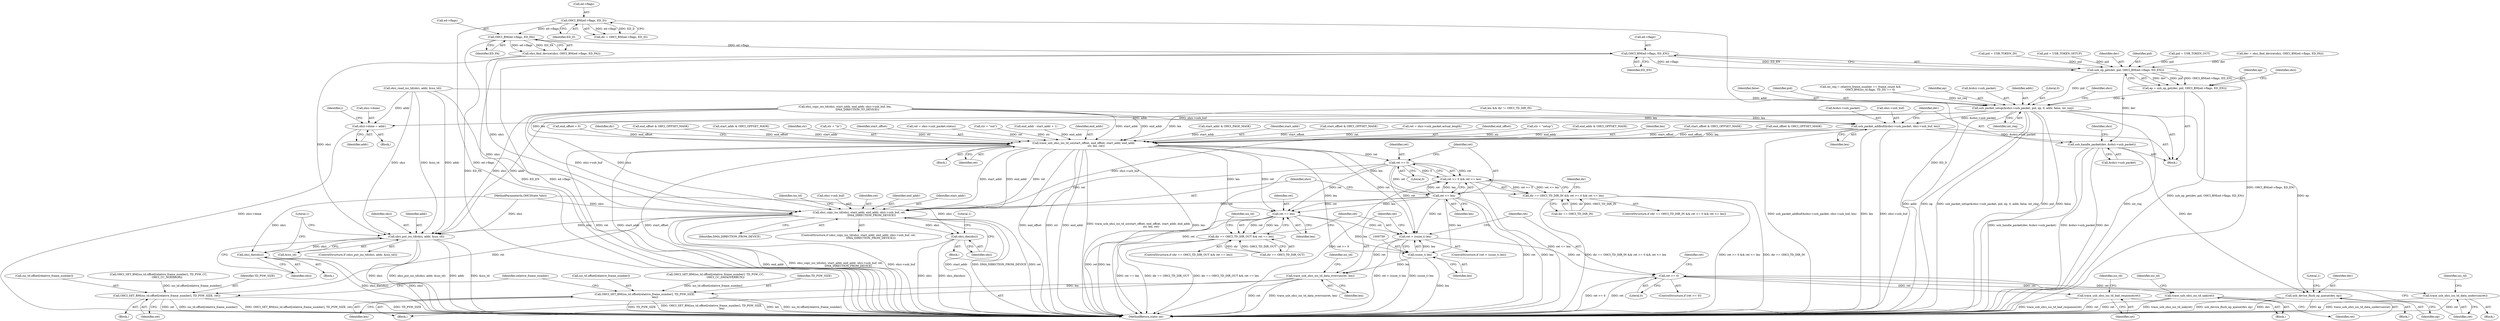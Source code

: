 digraph "0_qemu_26f670a244982335cc08943fb1ec099a2c81e42d@pointer" {
"1000605" [label="(Call,OHCI_BM(ed->flags, ED_EN))"];
"1000595" [label="(Call,OHCI_BM(ed->flags, ED_FA))"];
"1000332" [label="(Call,OHCI_BM(ed->flags, ED_D))"];
"1000602" [label="(Call,usb_ep_get(dev, pid, OHCI_BM(ed->flags, ED_EN)))"];
"1000600" [label="(Call,ep = usb_ep_get(dev, pid, OHCI_BM(ed->flags, ED_EN)))"];
"1000610" [label="(Call,usb_packet_setup(&ohci->usb_packet, pid, ep, 0, addr, false, int_req))"];
"1000621" [label="(Call,usb_packet_addbuf(&ohci->usb_packet, ohci->usb_buf, len))"];
"1000630" [label="(Call,usb_handle_packet(dev, &ohci->usb_packet))"];
"1000645" [label="(Call,usb_device_flush_ep_queue(dev, ep))"];
"1000675" [label="(Call,trace_usb_ohci_iso_td_so(start_offset, end_offset, start_addr, end_addr,\n                             str, len, ret))"];
"1000689" [label="(Call,ret >= 0)"];
"1000688" [label="(Call,ret >= 0 && ret <= len)"];
"1000684" [label="(Call,dir == OHCI_TD_DIR_IN && ret >= 0 && ret <= len)"];
"1000692" [label="(Call,ret <= len)"];
"1000697" [label="(Call,ohci_copy_iso_td(ohci, start_addr, end_addr, ohci->usb_buf, ret,\n                             DMA_DIRECTION_FROM_DEVICE))"];
"1000707" [label="(Call,ohci_die(ohci))"];
"1000719" [label="(Call,OHCI_SET_BM(iso_td.offset[relative_frame_number], TD_PSW_SIZE, ret))"];
"1000910" [label="(Call,ohci_put_iso_td(ohci, addr, &iso_td))"];
"1000916" [label="(Call,ohci_die(ohci))"];
"1000733" [label="(Call,ret == len)"];
"1000729" [label="(Call,dir == OHCI_TD_DIR_OUT && ret == len)"];
"1000756" [label="(Call,ret > (ssize_t) len)"];
"1000762" [label="(Call,trace_usb_ohci_iso_td_data_overrun(ret, len))"];
"1000773" [label="(Call,OHCI_SET_BM(iso_td.offset[relative_frame_number], TD_PSW_SIZE,\n                        len))"];
"1000783" [label="(Call,ret >= 0)"];
"1000787" [label="(Call,trace_usb_ohci_iso_td_data_underrun(ret))"];
"1000823" [label="(Call,trace_usb_ohci_iso_td_nak(ret))"];
"1000843" [label="(Call,trace_usb_ohci_iso_td_bad_response(ret))"];
"1000758" [label="(Call,(ssize_t) len)"];
"1000886" [label="(Call,ohci->done = addr)"];
"1000694" [label="(Identifier,len)"];
"1000704" [label="(Identifier,ret)"];
"1000773" [label="(Call,OHCI_SET_BM(iso_td.offset[relative_frame_number], TD_PSW_SIZE,\n                        len))"];
"1000913" [label="(Call,&iso_td)"];
"1000858" [label="(Block,)"];
"1000705" [label="(Identifier,DMA_DIRECTION_FROM_DEVICE)"];
"1000336" [label="(Identifier,ED_D)"];
"1000856" [label="(Identifier,relative_frame_number)"];
"1000631" [label="(Identifier,dev)"];
"1000524" [label="(Call,start_addr & OHCI_PAGE_MASK)"];
"1000609" [label="(Identifier,ED_EN)"];
"1000646" [label="(Identifier,dev)"];
"1000756" [label="(Call,ret > (ssize_t) len)"];
"1000630" [label="(Call,usb_handle_packet(dev, &ohci->usb_packet))"];
"1000615" [label="(Identifier,pid)"];
"1000333" [label="(Call,ed->flags)"];
"1000729" [label="(Call,dir == OHCI_TD_DIR_OUT && ret == len)"];
"1000578" [label="(Call,int_req = relative_frame_number == frame_count &&\n                       OHCI_BM(iso_td.flags, TD_DI) == 0)"];
"1000611" [label="(Call,&ohci->usb_packet)"];
"1000911" [label="(Identifier,ohci)"];
"1000678" [label="(Identifier,start_addr)"];
"1000758" [label="(Call,(ssize_t) len)"];
"1000734" [label="(Identifier,ret)"];
"1000645" [label="(Call,usb_device_flush_ep_queue(dev, ep))"];
"1000757" [label="(Identifier,ret)"];
"1000916" [label="(Call,ohci_die(ohci))"];
"1000755" [label="(ControlStructure,if (ret > (ssize_t) len))"];
"1000786" [label="(Block,)"];
"1000458" [label="(Call,start_offset & OHCI_OFFSET_MASK)"];
"1000659" [label="(Call,ret = ohci->usb_packet.actual_length)"];
"1000332" [label="(Call,OHCI_BM(ed->flags, ED_D))"];
"1000677" [label="(Identifier,end_offset)"];
"1000700" [label="(Identifier,end_addr)"];
"1000107" [label="(MethodParameterIn,OHCIState *ohci)"];
"1000697" [label="(Call,ohci_copy_iso_td(ohci, start_addr, end_addr, ohci->usb_buf, ret,\n                             DMA_DIRECTION_FROM_DEVICE))"];
"1000787" [label="(Call,trace_usb_ohci_iso_td_data_underrun(ret))"];
"1000761" [label="(Block,)"];
"1000843" [label="(Call,trace_usb_ohci_iso_td_bad_response(ret))"];
"1000601" [label="(Identifier,ep)"];
"1000912" [label="(Identifier,addr)"];
"1000357" [label="(Call,str = \"setup\")"];
"1000604" [label="(Identifier,pid)"];
"1000788" [label="(Identifier,ret)"];
"1000675" [label="(Call,trace_usb_ohci_iso_td_so(start_offset, end_offset, start_addr, end_addr,\n                             str, len, ret))"];
"1000725" [label="(Identifier,TD_PSW_SIZE)"];
"1000690" [label="(Identifier,ret)"];
"1000534" [label="(Call,end_addr & OHCI_OFFSET_MASK)"];
"1000691" [label="(Literal,0)"];
"1000801" [label="(Block,)"];
"1000731" [label="(Identifier,dir)"];
"1000699" [label="(Identifier,start_addr)"];
"1000784" [label="(Identifier,ret)"];
"1000760" [label="(Identifier,len)"];
"1000559" [label="(Call,ohci_copy_iso_td(ohci, start_addr, end_addr, ohci->usb_buf, len,\n                             DMA_DIRECTION_TO_DEVICE))"];
"1000720" [label="(Call,iso_td.offset[relative_frame_number])"];
"1000696" [label="(ControlStructure,if (ohci_copy_iso_td(ohci, start_addr, end_addr, ohci->usb_buf, ret,\n                             DMA_DIRECTION_FROM_DEVICE)))"];
"1000681" [label="(Identifier,len)"];
"1000768" [label="(Identifier,iso_td)"];
"1000728" [label="(ControlStructure,if (dir == OHCI_TD_DIR_OUT && ret == len))"];
"1000689" [label="(Call,ret >= 0)"];
"1000352" [label="(Call,pid = USB_TOKEN_OUT)"];
"1000110" [label="(Block,)"];
"1000471" [label="(Call,start_offset & OHCI_OFFSET_MASK)"];
"1000499" [label="(Call,end_offset & OHCI_OFFSET_MASK)"];
"1000133" [label="(Call,end_offset = 0)"];
"1000823" [label="(Call,trace_usb_ohci_iso_td_nak(ret))"];
"1000626" [label="(Call,ohci->usb_buf)"];
"1000714" [label="(Identifier,iso_td)"];
"1000649" [label="(Literal,1)"];
"1000726" [label="(Identifier,ret)"];
"1000890" [label="(Identifier,addr)"];
"1000686" [label="(Identifier,dir)"];
"1000774" [label="(Call,iso_td.offset[relative_frame_number])"];
"1000682" [label="(Identifier,ret)"];
"1000684" [label="(Call,dir == OHCI_TD_DIR_IN && ret >= 0 && ret <= len)"];
"1000688" [label="(Call,ret >= 0 && ret <= len)"];
"1000512" [label="(Call,end_offset & OHCI_OFFSET_MASK)"];
"1000698" [label="(Identifier,ohci)"];
"1000552" [label="(Call,len && dir != OHCI_TD_DIR_IN)"];
"1000719" [label="(Call,OHCI_SET_BM(iso_td.offset[relative_frame_number], TD_PSW_SIZE, ret))"];
"1000683" [label="(ControlStructure,if (dir == OHCI_TD_DIR_IN && ret >= 0 && ret <= len))"];
"1000707" [label="(Call,ohci_die(ohci))"];
"1000599" [label="(Identifier,ED_FA)"];
"1000701" [label="(Call,ohci->usb_buf)"];
"1000591" [label="(Call,dev = ohci_find_device(ohci, OHCI_BM(ed->flags, ED_FA)))"];
"1000692" [label="(Call,ret <= len)"];
"1000605" [label="(Call,OHCI_BM(ed->flags, ED_EN))"];
"1000616" [label="(Identifier,ep)"];
"1000629" [label="(Identifier,len)"];
"1000824" [label="(Identifier,ret)"];
"1000606" [label="(Call,ed->flags)"];
"1000618" [label="(Identifier,addr)"];
"1000576" [label="(Block,)"];
"1000710" [label="(Literal,1)"];
"1000735" [label="(Identifier,len)"];
"1000595" [label="(Call,OHCI_BM(ed->flags, ED_FA))"];
"1000617" [label="(Literal,0)"];
"1000539" [label="(Call,start_addr & OHCI_OFFSET_MASK)"];
"1000740" [label="(Identifier,iso_td)"];
"1000344" [label="(Call,pid = USB_TOKEN_IN)"];
"1000792" [label="(Identifier,iso_td)"];
"1000610" [label="(Call,usb_packet_setup(&ohci->usb_packet, pid, ep, 0, addr, false, int_req))"];
"1000765" [label="(Call,OHCI_SET_BM(iso_td.offset[relative_frame_number], TD_PSW_CC,\n                        OHCI_CC_DATAOVERRUN))"];
"1000848" [label="(Identifier,iso_td)"];
"1000733" [label="(Call,ret == len)"];
"1000708" [label="(Identifier,ohci)"];
"1000360" [label="(Call,pid = USB_TOKEN_SETUP)"];
"1000644" [label="(Block,)"];
"1000782" [label="(ControlStructure,if (ret >= 0))"];
"1000622" [label="(Call,&ohci->usb_packet)"];
"1000624" [label="(Identifier,ohci)"];
"1000762" [label="(Call,trace_usb_ohci_iso_td_data_overrun(ret, len))"];
"1000711" [label="(Call,OHCI_SET_BM(iso_td.offset[relative_frame_number], TD_PSW_CC,\n                    OHCI_CC_NOERROR))"];
"1000596" [label="(Call,ed->flags)"];
"1000603" [label="(Identifier,dev)"];
"1000680" [label="(Identifier,str)"];
"1000341" [label="(Call,str = \"in\")"];
"1000886" [label="(Call,ohci->done = addr)"];
"1000676" [label="(Identifier,start_offset)"];
"1000685" [label="(Call,dir == OHCI_TD_DIR_IN)"];
"1000764" [label="(Identifier,len)"];
"1000668" [label="(Call,ret = ohci->usb_packet.status)"];
"1000693" [label="(Identifier,ret)"];
"1000915" [label="(Block,)"];
"1000349" [label="(Call,str = \"out\")"];
"1000546" [label="(Call,end_addr - start_addr + 1)"];
"1000619" [label="(Identifier,false)"];
"1000695" [label="(Block,)"];
"1000919" [label="(Literal,1)"];
"1000613" [label="(Identifier,ohci)"];
"1000910" [label="(Call,ohci_put_iso_td(ohci, addr, &iso_td))"];
"1000800" [label="(Identifier,ret)"];
"1000706" [label="(Block,)"];
"1000730" [label="(Call,dir == OHCI_TD_DIR_OUT)"];
"1000780" [label="(Identifier,len)"];
"1000887" [label="(Call,ohci->done)"];
"1000917" [label="(Identifier,ohci)"];
"1000620" [label="(Identifier,int_req)"];
"1000602" [label="(Call,usb_ep_get(dev, pid, OHCI_BM(ed->flags, ED_EN)))"];
"1000593" [label="(Call,ohci_find_device(ohci, OHCI_BM(ed->flags, ED_FA)))"];
"1000785" [label="(Literal,0)"];
"1000763" [label="(Identifier,ret)"];
"1000779" [label="(Identifier,TD_PSW_SIZE)"];
"1000844" [label="(Identifier,ret)"];
"1000632" [label="(Call,&ohci->usb_packet)"];
"1000920" [label="(MethodReturn,static int)"];
"1000621" [label="(Call,usb_packet_addbuf(&ohci->usb_packet, ohci->usb_buf, len))"];
"1000892" [label="(Identifier,i)"];
"1000647" [label="(Identifier,ep)"];
"1000783" [label="(Call,ret >= 0)"];
"1000909" [label="(ControlStructure,if (ohci_put_iso_td(ohci, addr, &iso_td)))"];
"1000828" [label="(Identifier,iso_td)"];
"1000330" [label="(Call,dir = OHCI_BM(ed->flags, ED_D))"];
"1000640" [label="(Identifier,ohci)"];
"1000600" [label="(Call,ep = usb_ep_get(dev, pid, OHCI_BM(ed->flags, ED_EN)))"];
"1000146" [label="(Call,ohci_read_iso_td(ohci, addr, &iso_td))"];
"1000679" [label="(Identifier,end_addr)"];
"1000605" -> "1000602"  [label="AST: "];
"1000605" -> "1000609"  [label="CFG: "];
"1000606" -> "1000605"  [label="AST: "];
"1000609" -> "1000605"  [label="AST: "];
"1000602" -> "1000605"  [label="CFG: "];
"1000605" -> "1000920"  [label="DDG: ED_EN"];
"1000605" -> "1000920"  [label="DDG: ed->flags"];
"1000605" -> "1000602"  [label="DDG: ed->flags"];
"1000605" -> "1000602"  [label="DDG: ED_EN"];
"1000595" -> "1000605"  [label="DDG: ed->flags"];
"1000595" -> "1000593"  [label="AST: "];
"1000595" -> "1000599"  [label="CFG: "];
"1000596" -> "1000595"  [label="AST: "];
"1000599" -> "1000595"  [label="AST: "];
"1000593" -> "1000595"  [label="CFG: "];
"1000595" -> "1000920"  [label="DDG: ED_FA"];
"1000595" -> "1000593"  [label="DDG: ed->flags"];
"1000595" -> "1000593"  [label="DDG: ED_FA"];
"1000332" -> "1000595"  [label="DDG: ed->flags"];
"1000332" -> "1000330"  [label="AST: "];
"1000332" -> "1000336"  [label="CFG: "];
"1000333" -> "1000332"  [label="AST: "];
"1000336" -> "1000332"  [label="AST: "];
"1000330" -> "1000332"  [label="CFG: "];
"1000332" -> "1000920"  [label="DDG: ed->flags"];
"1000332" -> "1000920"  [label="DDG: ED_D"];
"1000332" -> "1000330"  [label="DDG: ed->flags"];
"1000332" -> "1000330"  [label="DDG: ED_D"];
"1000602" -> "1000600"  [label="AST: "];
"1000603" -> "1000602"  [label="AST: "];
"1000604" -> "1000602"  [label="AST: "];
"1000600" -> "1000602"  [label="CFG: "];
"1000602" -> "1000920"  [label="DDG: OHCI_BM(ed->flags, ED_EN)"];
"1000602" -> "1000600"  [label="DDG: dev"];
"1000602" -> "1000600"  [label="DDG: pid"];
"1000602" -> "1000600"  [label="DDG: OHCI_BM(ed->flags, ED_EN)"];
"1000591" -> "1000602"  [label="DDG: dev"];
"1000360" -> "1000602"  [label="DDG: pid"];
"1000352" -> "1000602"  [label="DDG: pid"];
"1000344" -> "1000602"  [label="DDG: pid"];
"1000602" -> "1000610"  [label="DDG: pid"];
"1000602" -> "1000630"  [label="DDG: dev"];
"1000600" -> "1000576"  [label="AST: "];
"1000601" -> "1000600"  [label="AST: "];
"1000613" -> "1000600"  [label="CFG: "];
"1000600" -> "1000920"  [label="DDG: usb_ep_get(dev, pid, OHCI_BM(ed->flags, ED_EN))"];
"1000600" -> "1000610"  [label="DDG: ep"];
"1000610" -> "1000576"  [label="AST: "];
"1000610" -> "1000620"  [label="CFG: "];
"1000611" -> "1000610"  [label="AST: "];
"1000615" -> "1000610"  [label="AST: "];
"1000616" -> "1000610"  [label="AST: "];
"1000617" -> "1000610"  [label="AST: "];
"1000618" -> "1000610"  [label="AST: "];
"1000619" -> "1000610"  [label="AST: "];
"1000620" -> "1000610"  [label="AST: "];
"1000624" -> "1000610"  [label="CFG: "];
"1000610" -> "1000920"  [label="DDG: addr"];
"1000610" -> "1000920"  [label="DDG: ep"];
"1000610" -> "1000920"  [label="DDG: usb_packet_setup(&ohci->usb_packet, pid, ep, 0, addr, false, int_req)"];
"1000610" -> "1000920"  [label="DDG: pid"];
"1000610" -> "1000920"  [label="DDG: false"];
"1000610" -> "1000920"  [label="DDG: int_req"];
"1000146" -> "1000610"  [label="DDG: addr"];
"1000578" -> "1000610"  [label="DDG: int_req"];
"1000610" -> "1000621"  [label="DDG: &ohci->usb_packet"];
"1000610" -> "1000645"  [label="DDG: ep"];
"1000610" -> "1000886"  [label="DDG: addr"];
"1000610" -> "1000910"  [label="DDG: addr"];
"1000621" -> "1000576"  [label="AST: "];
"1000621" -> "1000629"  [label="CFG: "];
"1000622" -> "1000621"  [label="AST: "];
"1000626" -> "1000621"  [label="AST: "];
"1000629" -> "1000621"  [label="AST: "];
"1000631" -> "1000621"  [label="CFG: "];
"1000621" -> "1000920"  [label="DDG: len"];
"1000621" -> "1000920"  [label="DDG: ohci->usb_buf"];
"1000621" -> "1000920"  [label="DDG: usb_packet_addbuf(&ohci->usb_packet, ohci->usb_buf, len)"];
"1000559" -> "1000621"  [label="DDG: ohci->usb_buf"];
"1000559" -> "1000621"  [label="DDG: len"];
"1000552" -> "1000621"  [label="DDG: len"];
"1000621" -> "1000630"  [label="DDG: &ohci->usb_packet"];
"1000621" -> "1000675"  [label="DDG: len"];
"1000621" -> "1000697"  [label="DDG: ohci->usb_buf"];
"1000630" -> "1000576"  [label="AST: "];
"1000630" -> "1000632"  [label="CFG: "];
"1000631" -> "1000630"  [label="AST: "];
"1000632" -> "1000630"  [label="AST: "];
"1000640" -> "1000630"  [label="CFG: "];
"1000630" -> "1000920"  [label="DDG: usb_handle_packet(dev, &ohci->usb_packet)"];
"1000630" -> "1000920"  [label="DDG: &ohci->usb_packet"];
"1000630" -> "1000920"  [label="DDG: dev"];
"1000630" -> "1000645"  [label="DDG: dev"];
"1000645" -> "1000644"  [label="AST: "];
"1000645" -> "1000647"  [label="CFG: "];
"1000646" -> "1000645"  [label="AST: "];
"1000647" -> "1000645"  [label="AST: "];
"1000649" -> "1000645"  [label="CFG: "];
"1000645" -> "1000920"  [label="DDG: dev"];
"1000645" -> "1000920"  [label="DDG: ep"];
"1000645" -> "1000920"  [label="DDG: usb_device_flush_ep_queue(dev, ep)"];
"1000675" -> "1000110"  [label="AST: "];
"1000675" -> "1000682"  [label="CFG: "];
"1000676" -> "1000675"  [label="AST: "];
"1000677" -> "1000675"  [label="AST: "];
"1000678" -> "1000675"  [label="AST: "];
"1000679" -> "1000675"  [label="AST: "];
"1000680" -> "1000675"  [label="AST: "];
"1000681" -> "1000675"  [label="AST: "];
"1000682" -> "1000675"  [label="AST: "];
"1000686" -> "1000675"  [label="CFG: "];
"1000675" -> "1000920"  [label="DDG: len"];
"1000675" -> "1000920"  [label="DDG: ret"];
"1000675" -> "1000920"  [label="DDG: start_addr"];
"1000675" -> "1000920"  [label="DDG: start_offset"];
"1000675" -> "1000920"  [label="DDG: end_offset"];
"1000675" -> "1000920"  [label="DDG: str"];
"1000675" -> "1000920"  [label="DDG: end_addr"];
"1000675" -> "1000920"  [label="DDG: trace_usb_ohci_iso_td_so(start_offset, end_offset, start_addr, end_addr,\n                             str, len, ret)"];
"1000458" -> "1000675"  [label="DDG: start_offset"];
"1000471" -> "1000675"  [label="DDG: start_offset"];
"1000512" -> "1000675"  [label="DDG: end_offset"];
"1000133" -> "1000675"  [label="DDG: end_offset"];
"1000499" -> "1000675"  [label="DDG: end_offset"];
"1000539" -> "1000675"  [label="DDG: start_addr"];
"1000559" -> "1000675"  [label="DDG: start_addr"];
"1000559" -> "1000675"  [label="DDG: end_addr"];
"1000559" -> "1000675"  [label="DDG: len"];
"1000524" -> "1000675"  [label="DDG: start_addr"];
"1000546" -> "1000675"  [label="DDG: end_addr"];
"1000534" -> "1000675"  [label="DDG: end_addr"];
"1000357" -> "1000675"  [label="DDG: str"];
"1000341" -> "1000675"  [label="DDG: str"];
"1000349" -> "1000675"  [label="DDG: str"];
"1000552" -> "1000675"  [label="DDG: len"];
"1000659" -> "1000675"  [label="DDG: ret"];
"1000668" -> "1000675"  [label="DDG: ret"];
"1000675" -> "1000689"  [label="DDG: ret"];
"1000675" -> "1000692"  [label="DDG: len"];
"1000675" -> "1000697"  [label="DDG: start_addr"];
"1000675" -> "1000697"  [label="DDG: end_addr"];
"1000675" -> "1000697"  [label="DDG: ret"];
"1000675" -> "1000733"  [label="DDG: ret"];
"1000675" -> "1000733"  [label="DDG: len"];
"1000675" -> "1000756"  [label="DDG: ret"];
"1000675" -> "1000758"  [label="DDG: len"];
"1000689" -> "1000688"  [label="AST: "];
"1000689" -> "1000691"  [label="CFG: "];
"1000690" -> "1000689"  [label="AST: "];
"1000691" -> "1000689"  [label="AST: "];
"1000693" -> "1000689"  [label="CFG: "];
"1000688" -> "1000689"  [label="CFG: "];
"1000689" -> "1000920"  [label="DDG: ret"];
"1000689" -> "1000688"  [label="DDG: ret"];
"1000689" -> "1000688"  [label="DDG: 0"];
"1000689" -> "1000692"  [label="DDG: ret"];
"1000689" -> "1000697"  [label="DDG: ret"];
"1000689" -> "1000733"  [label="DDG: ret"];
"1000689" -> "1000756"  [label="DDG: ret"];
"1000688" -> "1000684"  [label="AST: "];
"1000688" -> "1000692"  [label="CFG: "];
"1000692" -> "1000688"  [label="AST: "];
"1000684" -> "1000688"  [label="CFG: "];
"1000688" -> "1000920"  [label="DDG: ret >= 0"];
"1000688" -> "1000920"  [label="DDG: ret <= len"];
"1000688" -> "1000684"  [label="DDG: ret >= 0"];
"1000688" -> "1000684"  [label="DDG: ret <= len"];
"1000692" -> "1000688"  [label="DDG: ret"];
"1000692" -> "1000688"  [label="DDG: len"];
"1000684" -> "1000683"  [label="AST: "];
"1000684" -> "1000685"  [label="CFG: "];
"1000685" -> "1000684"  [label="AST: "];
"1000698" -> "1000684"  [label="CFG: "];
"1000731" -> "1000684"  [label="CFG: "];
"1000684" -> "1000920"  [label="DDG: dir == OHCI_TD_DIR_IN && ret >= 0 && ret <= len"];
"1000684" -> "1000920"  [label="DDG: dir == OHCI_TD_DIR_IN"];
"1000684" -> "1000920"  [label="DDG: ret >= 0 && ret <= len"];
"1000685" -> "1000684"  [label="DDG: dir"];
"1000685" -> "1000684"  [label="DDG: OHCI_TD_DIR_IN"];
"1000692" -> "1000694"  [label="CFG: "];
"1000693" -> "1000692"  [label="AST: "];
"1000694" -> "1000692"  [label="AST: "];
"1000692" -> "1000920"  [label="DDG: ret"];
"1000692" -> "1000920"  [label="DDG: len"];
"1000692" -> "1000697"  [label="DDG: ret"];
"1000692" -> "1000733"  [label="DDG: ret"];
"1000692" -> "1000733"  [label="DDG: len"];
"1000692" -> "1000756"  [label="DDG: ret"];
"1000692" -> "1000758"  [label="DDG: len"];
"1000697" -> "1000696"  [label="AST: "];
"1000697" -> "1000705"  [label="CFG: "];
"1000698" -> "1000697"  [label="AST: "];
"1000699" -> "1000697"  [label="AST: "];
"1000700" -> "1000697"  [label="AST: "];
"1000701" -> "1000697"  [label="AST: "];
"1000704" -> "1000697"  [label="AST: "];
"1000705" -> "1000697"  [label="AST: "];
"1000708" -> "1000697"  [label="CFG: "];
"1000714" -> "1000697"  [label="CFG: "];
"1000697" -> "1000920"  [label="DDG: end_addr"];
"1000697" -> "1000920"  [label="DDG: ohci_copy_iso_td(ohci, start_addr, end_addr, ohci->usb_buf, ret,\n                             DMA_DIRECTION_FROM_DEVICE)"];
"1000697" -> "1000920"  [label="DDG: ohci->usb_buf"];
"1000697" -> "1000920"  [label="DDG: start_addr"];
"1000697" -> "1000920"  [label="DDG: DMA_DIRECTION_FROM_DEVICE"];
"1000697" -> "1000920"  [label="DDG: ret"];
"1000559" -> "1000697"  [label="DDG: ohci"];
"1000559" -> "1000697"  [label="DDG: ohci->usb_buf"];
"1000593" -> "1000697"  [label="DDG: ohci"];
"1000146" -> "1000697"  [label="DDG: ohci"];
"1000107" -> "1000697"  [label="DDG: ohci"];
"1000697" -> "1000707"  [label="DDG: ohci"];
"1000697" -> "1000719"  [label="DDG: ret"];
"1000697" -> "1000910"  [label="DDG: ohci"];
"1000707" -> "1000706"  [label="AST: "];
"1000707" -> "1000708"  [label="CFG: "];
"1000708" -> "1000707"  [label="AST: "];
"1000710" -> "1000707"  [label="CFG: "];
"1000707" -> "1000920"  [label="DDG: ohci"];
"1000707" -> "1000920"  [label="DDG: ohci_die(ohci)"];
"1000107" -> "1000707"  [label="DDG: ohci"];
"1000719" -> "1000695"  [label="AST: "];
"1000719" -> "1000726"  [label="CFG: "];
"1000720" -> "1000719"  [label="AST: "];
"1000725" -> "1000719"  [label="AST: "];
"1000726" -> "1000719"  [label="AST: "];
"1000856" -> "1000719"  [label="CFG: "];
"1000719" -> "1000920"  [label="DDG: iso_td.offset[relative_frame_number]"];
"1000719" -> "1000920"  [label="DDG: OHCI_SET_BM(iso_td.offset[relative_frame_number], TD_PSW_SIZE, ret)"];
"1000719" -> "1000920"  [label="DDG: TD_PSW_SIZE"];
"1000719" -> "1000920"  [label="DDG: ret"];
"1000711" -> "1000719"  [label="DDG: iso_td.offset[relative_frame_number]"];
"1000910" -> "1000909"  [label="AST: "];
"1000910" -> "1000913"  [label="CFG: "];
"1000911" -> "1000910"  [label="AST: "];
"1000912" -> "1000910"  [label="AST: "];
"1000913" -> "1000910"  [label="AST: "];
"1000917" -> "1000910"  [label="CFG: "];
"1000919" -> "1000910"  [label="CFG: "];
"1000910" -> "1000920"  [label="DDG: ohci"];
"1000910" -> "1000920"  [label="DDG: ohci_put_iso_td(ohci, addr, &iso_td)"];
"1000910" -> "1000920"  [label="DDG: addr"];
"1000910" -> "1000920"  [label="DDG: &iso_td"];
"1000559" -> "1000910"  [label="DDG: ohci"];
"1000593" -> "1000910"  [label="DDG: ohci"];
"1000146" -> "1000910"  [label="DDG: ohci"];
"1000146" -> "1000910"  [label="DDG: addr"];
"1000146" -> "1000910"  [label="DDG: &iso_td"];
"1000107" -> "1000910"  [label="DDG: ohci"];
"1000910" -> "1000916"  [label="DDG: ohci"];
"1000916" -> "1000915"  [label="AST: "];
"1000916" -> "1000917"  [label="CFG: "];
"1000917" -> "1000916"  [label="AST: "];
"1000919" -> "1000916"  [label="CFG: "];
"1000916" -> "1000920"  [label="DDG: ohci_die(ohci)"];
"1000916" -> "1000920"  [label="DDG: ohci"];
"1000107" -> "1000916"  [label="DDG: ohci"];
"1000733" -> "1000729"  [label="AST: "];
"1000733" -> "1000735"  [label="CFG: "];
"1000734" -> "1000733"  [label="AST: "];
"1000735" -> "1000733"  [label="AST: "];
"1000729" -> "1000733"  [label="CFG: "];
"1000733" -> "1000920"  [label="DDG: len"];
"1000733" -> "1000920"  [label="DDG: ret"];
"1000733" -> "1000729"  [label="DDG: ret"];
"1000733" -> "1000729"  [label="DDG: len"];
"1000733" -> "1000756"  [label="DDG: ret"];
"1000733" -> "1000758"  [label="DDG: len"];
"1000729" -> "1000728"  [label="AST: "];
"1000729" -> "1000730"  [label="CFG: "];
"1000730" -> "1000729"  [label="AST: "];
"1000740" -> "1000729"  [label="CFG: "];
"1000757" -> "1000729"  [label="CFG: "];
"1000729" -> "1000920"  [label="DDG: dir == OHCI_TD_DIR_OUT"];
"1000729" -> "1000920"  [label="DDG: dir == OHCI_TD_DIR_OUT && ret == len"];
"1000729" -> "1000920"  [label="DDG: ret == len"];
"1000730" -> "1000729"  [label="DDG: dir"];
"1000730" -> "1000729"  [label="DDG: OHCI_TD_DIR_OUT"];
"1000756" -> "1000755"  [label="AST: "];
"1000756" -> "1000758"  [label="CFG: "];
"1000757" -> "1000756"  [label="AST: "];
"1000758" -> "1000756"  [label="AST: "];
"1000763" -> "1000756"  [label="CFG: "];
"1000784" -> "1000756"  [label="CFG: "];
"1000756" -> "1000920"  [label="DDG: (ssize_t) len"];
"1000756" -> "1000920"  [label="DDG: ret > (ssize_t) len"];
"1000758" -> "1000756"  [label="DDG: len"];
"1000756" -> "1000762"  [label="DDG: ret"];
"1000756" -> "1000783"  [label="DDG: ret"];
"1000762" -> "1000761"  [label="AST: "];
"1000762" -> "1000764"  [label="CFG: "];
"1000763" -> "1000762"  [label="AST: "];
"1000764" -> "1000762"  [label="AST: "];
"1000768" -> "1000762"  [label="CFG: "];
"1000762" -> "1000920"  [label="DDG: trace_usb_ohci_iso_td_data_overrun(ret, len)"];
"1000762" -> "1000920"  [label="DDG: ret"];
"1000758" -> "1000762"  [label="DDG: len"];
"1000762" -> "1000773"  [label="DDG: len"];
"1000773" -> "1000761"  [label="AST: "];
"1000773" -> "1000780"  [label="CFG: "];
"1000774" -> "1000773"  [label="AST: "];
"1000779" -> "1000773"  [label="AST: "];
"1000780" -> "1000773"  [label="AST: "];
"1000856" -> "1000773"  [label="CFG: "];
"1000773" -> "1000920"  [label="DDG: OHCI_SET_BM(iso_td.offset[relative_frame_number], TD_PSW_SIZE,\n                        len)"];
"1000773" -> "1000920"  [label="DDG: len"];
"1000773" -> "1000920"  [label="DDG: iso_td.offset[relative_frame_number]"];
"1000773" -> "1000920"  [label="DDG: TD_PSW_SIZE"];
"1000765" -> "1000773"  [label="DDG: iso_td.offset[relative_frame_number]"];
"1000783" -> "1000782"  [label="AST: "];
"1000783" -> "1000785"  [label="CFG: "];
"1000784" -> "1000783"  [label="AST: "];
"1000785" -> "1000783"  [label="AST: "];
"1000788" -> "1000783"  [label="CFG: "];
"1000800" -> "1000783"  [label="CFG: "];
"1000783" -> "1000920"  [label="DDG: ret >= 0"];
"1000783" -> "1000920"  [label="DDG: ret"];
"1000783" -> "1000787"  [label="DDG: ret"];
"1000783" -> "1000823"  [label="DDG: ret"];
"1000783" -> "1000843"  [label="DDG: ret"];
"1000787" -> "1000786"  [label="AST: "];
"1000787" -> "1000788"  [label="CFG: "];
"1000788" -> "1000787"  [label="AST: "];
"1000792" -> "1000787"  [label="CFG: "];
"1000787" -> "1000920"  [label="DDG: ret"];
"1000787" -> "1000920"  [label="DDG: trace_usb_ohci_iso_td_data_underrun(ret)"];
"1000823" -> "1000801"  [label="AST: "];
"1000823" -> "1000824"  [label="CFG: "];
"1000824" -> "1000823"  [label="AST: "];
"1000828" -> "1000823"  [label="CFG: "];
"1000823" -> "1000920"  [label="DDG: ret"];
"1000823" -> "1000920"  [label="DDG: trace_usb_ohci_iso_td_nak(ret)"];
"1000843" -> "1000801"  [label="AST: "];
"1000843" -> "1000844"  [label="CFG: "];
"1000844" -> "1000843"  [label="AST: "];
"1000848" -> "1000843"  [label="CFG: "];
"1000843" -> "1000920"  [label="DDG: trace_usb_ohci_iso_td_bad_response(ret)"];
"1000843" -> "1000920"  [label="DDG: ret"];
"1000758" -> "1000760"  [label="CFG: "];
"1000759" -> "1000758"  [label="AST: "];
"1000760" -> "1000758"  [label="AST: "];
"1000758" -> "1000920"  [label="DDG: len"];
"1000886" -> "1000858"  [label="AST: "];
"1000886" -> "1000890"  [label="CFG: "];
"1000887" -> "1000886"  [label="AST: "];
"1000890" -> "1000886"  [label="AST: "];
"1000892" -> "1000886"  [label="CFG: "];
"1000886" -> "1000920"  [label="DDG: ohci->done"];
"1000146" -> "1000886"  [label="DDG: addr"];
}
